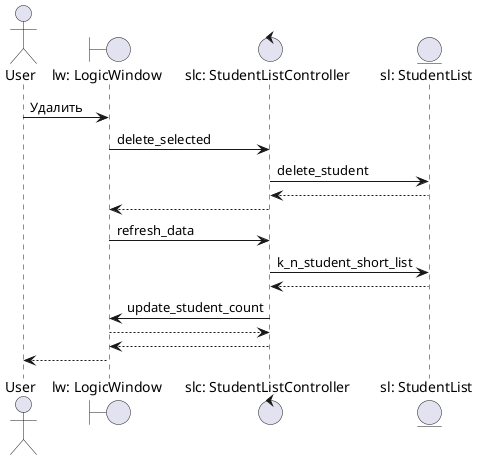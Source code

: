 @startuml
 'https://plantuml.com/sequence-diagram



 actor       User                        as user
 boundary    "lw: LogicWindow"                   as lw
 control     "slc: StudentListController"        as slc
 entity      "sl: StudentList"           as sl

 user -> lw : Удалить
 lw -> slc : delete_selected
 slc -> sl : delete_student
 sl --> slc
 slc --> lw
 lw -> slc : refresh_data
 slc -> sl : k_n_student_short_list
 sl --> slc
 slc -> lw : update_student_count
 lw --> slc
 slc --> lw
 lw --> user

 @enduml